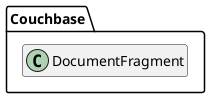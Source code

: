 @startuml
set namespaceSeparator \\
hide members
hide << alias >> circle

class Couchbase\\DocumentFragment
@enduml
